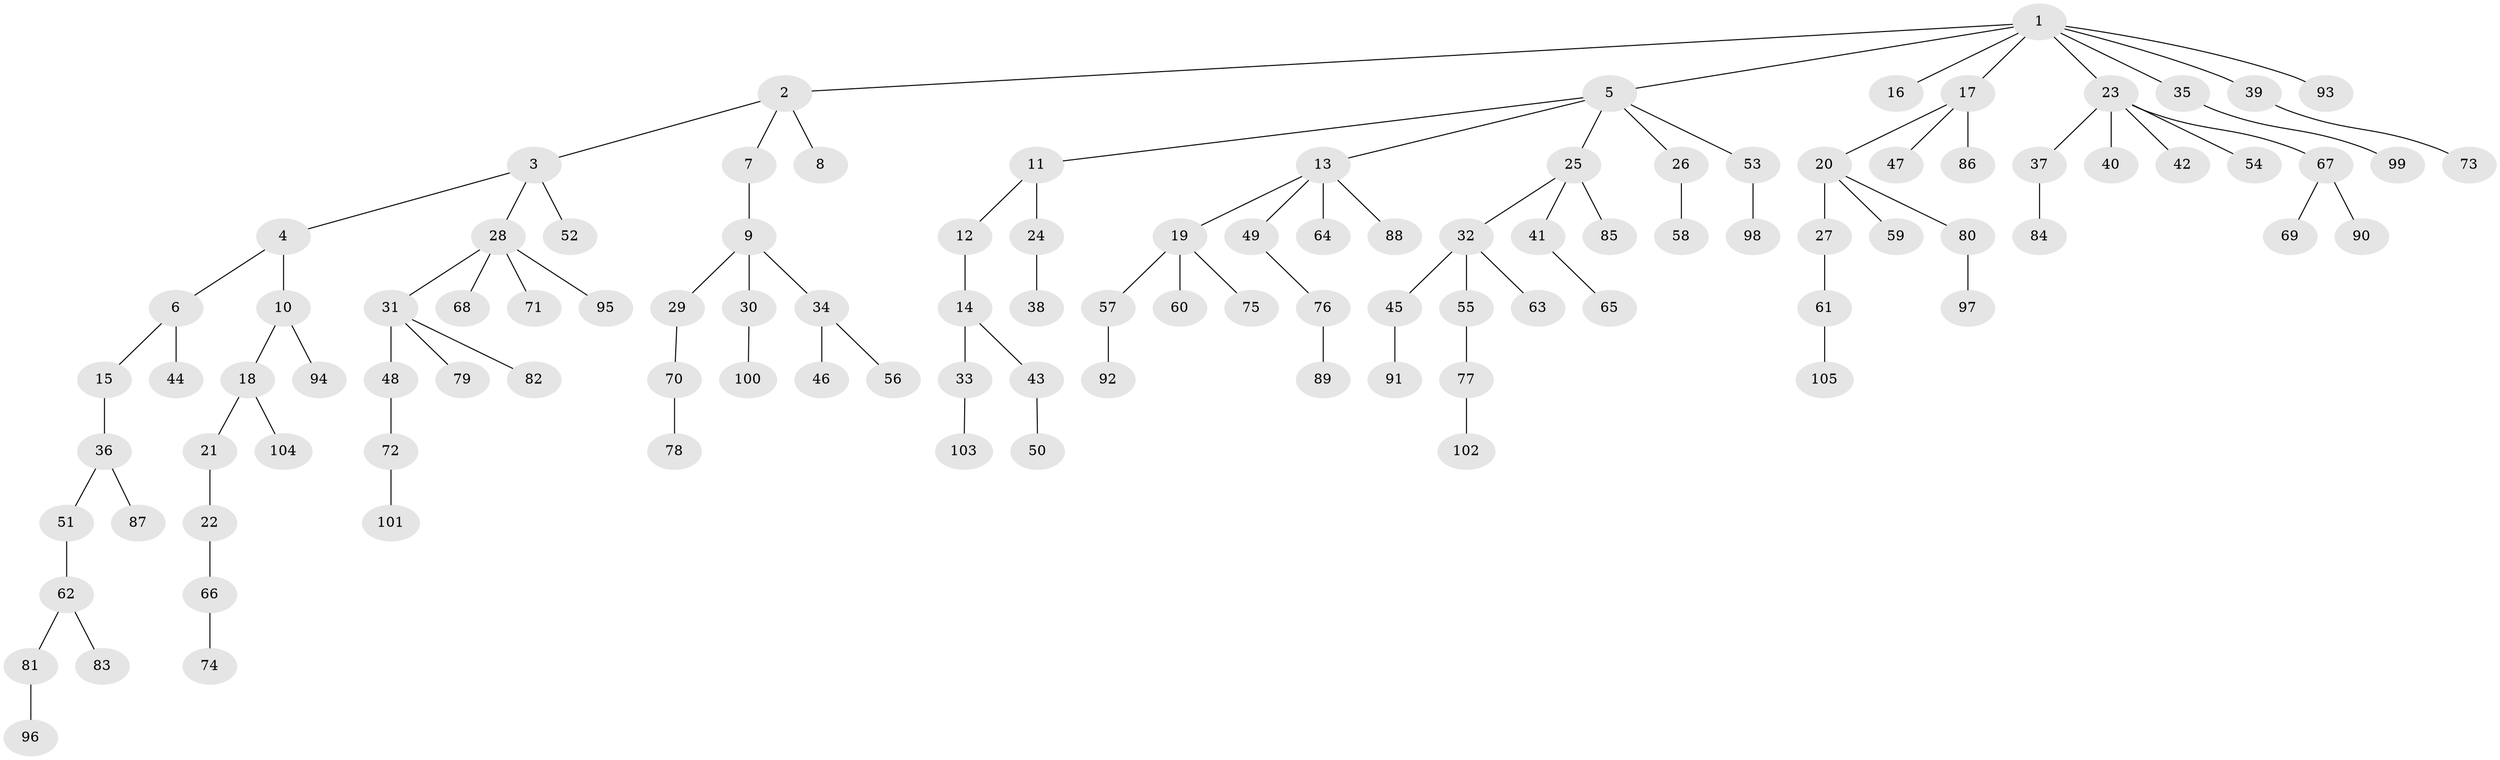 // coarse degree distribution, {8: 0.0136986301369863, 4: 0.0821917808219178, 3: 0.0821917808219178, 6: 0.0410958904109589, 2: 0.2602739726027397, 1: 0.5205479452054794}
// Generated by graph-tools (version 1.1) at 2025/19/03/04/25 18:19:10]
// undirected, 105 vertices, 104 edges
graph export_dot {
graph [start="1"]
  node [color=gray90,style=filled];
  1;
  2;
  3;
  4;
  5;
  6;
  7;
  8;
  9;
  10;
  11;
  12;
  13;
  14;
  15;
  16;
  17;
  18;
  19;
  20;
  21;
  22;
  23;
  24;
  25;
  26;
  27;
  28;
  29;
  30;
  31;
  32;
  33;
  34;
  35;
  36;
  37;
  38;
  39;
  40;
  41;
  42;
  43;
  44;
  45;
  46;
  47;
  48;
  49;
  50;
  51;
  52;
  53;
  54;
  55;
  56;
  57;
  58;
  59;
  60;
  61;
  62;
  63;
  64;
  65;
  66;
  67;
  68;
  69;
  70;
  71;
  72;
  73;
  74;
  75;
  76;
  77;
  78;
  79;
  80;
  81;
  82;
  83;
  84;
  85;
  86;
  87;
  88;
  89;
  90;
  91;
  92;
  93;
  94;
  95;
  96;
  97;
  98;
  99;
  100;
  101;
  102;
  103;
  104;
  105;
  1 -- 2;
  1 -- 5;
  1 -- 16;
  1 -- 17;
  1 -- 23;
  1 -- 35;
  1 -- 39;
  1 -- 93;
  2 -- 3;
  2 -- 7;
  2 -- 8;
  3 -- 4;
  3 -- 28;
  3 -- 52;
  4 -- 6;
  4 -- 10;
  5 -- 11;
  5 -- 13;
  5 -- 25;
  5 -- 26;
  5 -- 53;
  6 -- 15;
  6 -- 44;
  7 -- 9;
  9 -- 29;
  9 -- 30;
  9 -- 34;
  10 -- 18;
  10 -- 94;
  11 -- 12;
  11 -- 24;
  12 -- 14;
  13 -- 19;
  13 -- 49;
  13 -- 64;
  13 -- 88;
  14 -- 33;
  14 -- 43;
  15 -- 36;
  17 -- 20;
  17 -- 47;
  17 -- 86;
  18 -- 21;
  18 -- 104;
  19 -- 57;
  19 -- 60;
  19 -- 75;
  20 -- 27;
  20 -- 59;
  20 -- 80;
  21 -- 22;
  22 -- 66;
  23 -- 37;
  23 -- 40;
  23 -- 42;
  23 -- 54;
  23 -- 67;
  24 -- 38;
  25 -- 32;
  25 -- 41;
  25 -- 85;
  26 -- 58;
  27 -- 61;
  28 -- 31;
  28 -- 68;
  28 -- 71;
  28 -- 95;
  29 -- 70;
  30 -- 100;
  31 -- 48;
  31 -- 79;
  31 -- 82;
  32 -- 45;
  32 -- 55;
  32 -- 63;
  33 -- 103;
  34 -- 46;
  34 -- 56;
  35 -- 99;
  36 -- 51;
  36 -- 87;
  37 -- 84;
  39 -- 73;
  41 -- 65;
  43 -- 50;
  45 -- 91;
  48 -- 72;
  49 -- 76;
  51 -- 62;
  53 -- 98;
  55 -- 77;
  57 -- 92;
  61 -- 105;
  62 -- 81;
  62 -- 83;
  66 -- 74;
  67 -- 69;
  67 -- 90;
  70 -- 78;
  72 -- 101;
  76 -- 89;
  77 -- 102;
  80 -- 97;
  81 -- 96;
}
